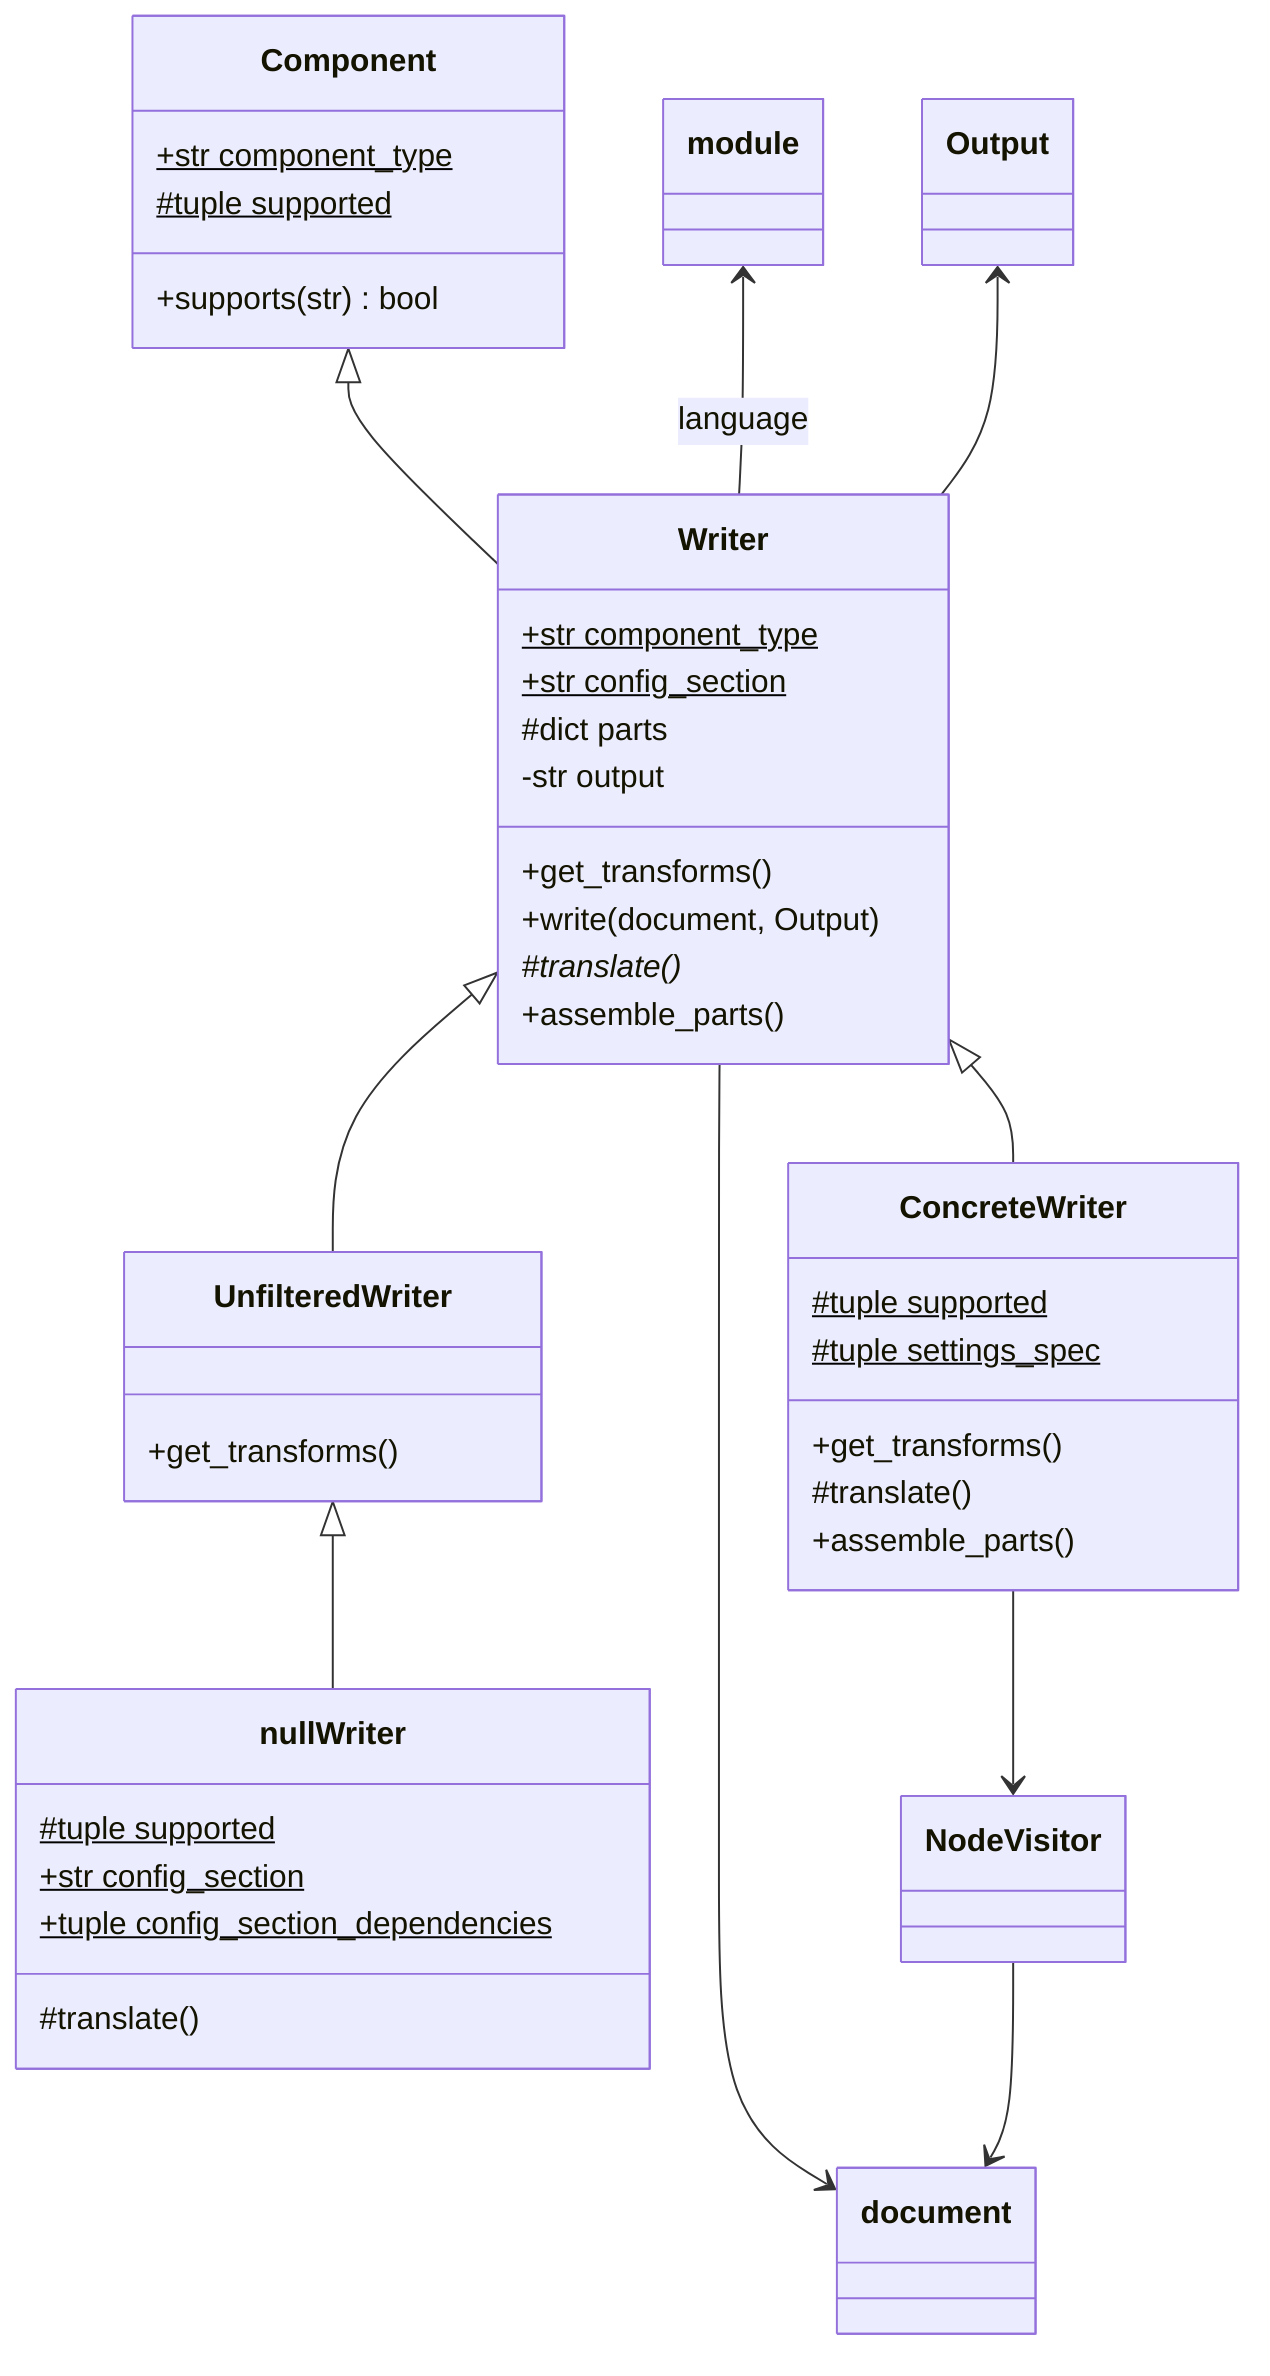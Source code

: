 classDiagram
    direction TB

    class Component{
        +str component_type$
        #tuple supported$
        +supports(str) bool
    }

    Component <|-- Writer

    class Writer{
        +str component_type$
        +str config_section$
        #dict parts
        -str output
        +get_transforms()
        +write(document, Output)
        #translate()*
        +assemble_parts()
    }

    class UnfilteredWriter{
        +get_transforms()
    }

    class nullWriter{
        #tuple supported$
        +str config_section$
        +tuple config_section_dependencies$
        #translate()
    }

    class ConcreteWriter{
        #tuple supported$
        #tuple settings_spec$
        +get_transforms()
        #translate()
        +assemble_parts()
    }

    module <-- Writer: language
    Output <-- Writer
    Writer --> document

    Writer <|-- UnfilteredWriter
        UnfilteredWriter <|-- nullWriter
    Writer <|-- ConcreteWriter

    ConcreteWriter --> NodeVisitor
    NodeVisitor --> document